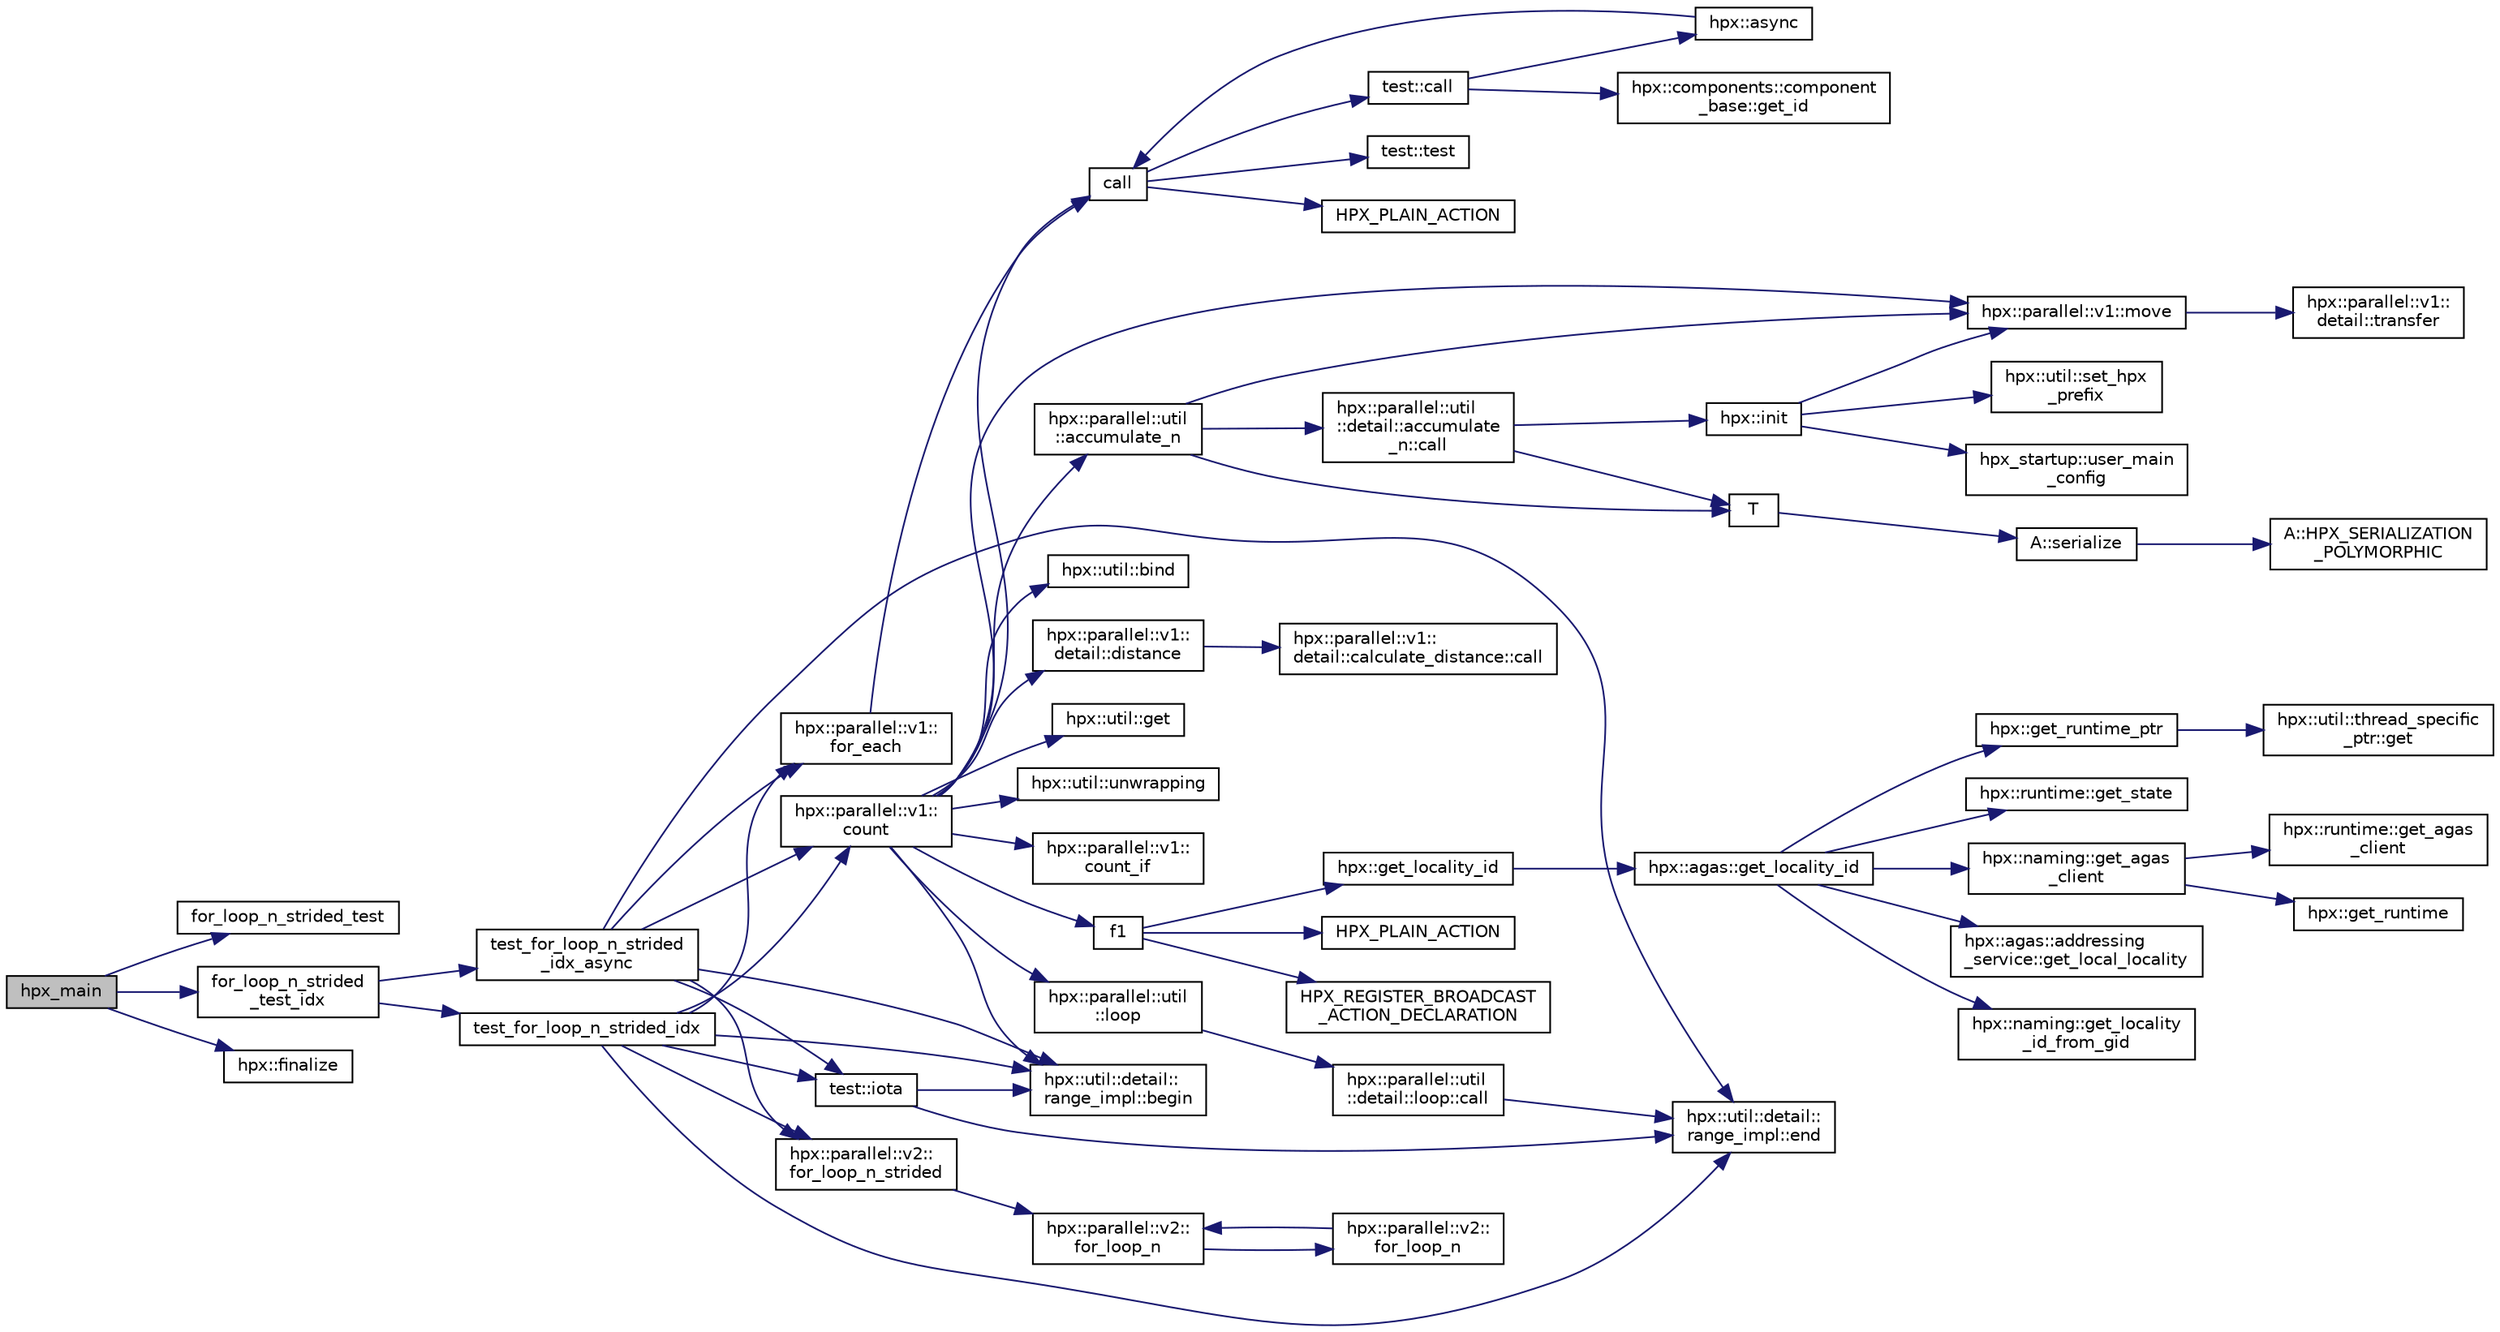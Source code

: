 digraph "hpx_main"
{
  edge [fontname="Helvetica",fontsize="10",labelfontname="Helvetica",labelfontsize="10"];
  node [fontname="Helvetica",fontsize="10",shape=record];
  rankdir="LR";
  Node53 [label="hpx_main",height=0.2,width=0.4,color="black", fillcolor="grey75", style="filled", fontcolor="black"];
  Node53 -> Node54 [color="midnightblue",fontsize="10",style="solid",fontname="Helvetica"];
  Node54 [label="for_loop_n_strided_test",height=0.2,width=0.4,color="black", fillcolor="white", style="filled",URL="$d8/d8f/for__loop__n__strided_8cpp.html#a47706198bcee595c27ff3aa041d811fa"];
  Node53 -> Node55 [color="midnightblue",fontsize="10",style="solid",fontname="Helvetica"];
  Node55 [label="for_loop_n_strided\l_test_idx",height=0.2,width=0.4,color="black", fillcolor="white", style="filled",URL="$d8/d8f/for__loop__n__strided_8cpp.html#ac7cd80504cf918357143cc359ea3ff06"];
  Node55 -> Node56 [color="midnightblue",fontsize="10",style="solid",fontname="Helvetica"];
  Node56 [label="test_for_loop_n_strided_idx",height=0.2,width=0.4,color="black", fillcolor="white", style="filled",URL="$d8/d8f/for__loop__n__strided_8cpp.html#af30960deb447fc912a2d9204c13aa498"];
  Node56 -> Node57 [color="midnightblue",fontsize="10",style="solid",fontname="Helvetica"];
  Node57 [label="test::iota",height=0.2,width=0.4,color="black", fillcolor="white", style="filled",URL="$df/d04/namespacetest.html#abdbbc37e6fb67287495e853a554c493a"];
  Node57 -> Node58 [color="midnightblue",fontsize="10",style="solid",fontname="Helvetica"];
  Node58 [label="hpx::util::detail::\lrange_impl::begin",height=0.2,width=0.4,color="black", fillcolor="white", style="filled",URL="$d4/d4a/namespacehpx_1_1util_1_1detail_1_1range__impl.html#a31e165df2b865cdd961f35ce938db41a"];
  Node57 -> Node59 [color="midnightblue",fontsize="10",style="solid",fontname="Helvetica"];
  Node59 [label="hpx::util::detail::\lrange_impl::end",height=0.2,width=0.4,color="black", fillcolor="white", style="filled",URL="$d4/d4a/namespacehpx_1_1util_1_1detail_1_1range__impl.html#afb2ea48b0902f52ee4d8b764807b4316"];
  Node56 -> Node58 [color="midnightblue",fontsize="10",style="solid",fontname="Helvetica"];
  Node56 -> Node59 [color="midnightblue",fontsize="10",style="solid",fontname="Helvetica"];
  Node56 -> Node60 [color="midnightblue",fontsize="10",style="solid",fontname="Helvetica"];
  Node60 [label="hpx::parallel::v1::\lfor_each",height=0.2,width=0.4,color="black", fillcolor="white", style="filled",URL="$db/db9/namespacehpx_1_1parallel_1_1v1.html#a7669848e3e4ff6cee42c8f645101970f"];
  Node60 -> Node61 [color="midnightblue",fontsize="10",style="solid",fontname="Helvetica"];
  Node61 [label="call",height=0.2,width=0.4,color="black", fillcolor="white", style="filled",URL="$d2/d67/promise__1620_8cpp.html#a58357f0b82bc761e1d0b9091ed563a70"];
  Node61 -> Node62 [color="midnightblue",fontsize="10",style="solid",fontname="Helvetica"];
  Node62 [label="test::test",height=0.2,width=0.4,color="black", fillcolor="white", style="filled",URL="$d8/d89/structtest.html#ab42d5ece712d716b04cb3f686f297a26"];
  Node61 -> Node63 [color="midnightblue",fontsize="10",style="solid",fontname="Helvetica"];
  Node63 [label="HPX_PLAIN_ACTION",height=0.2,width=0.4,color="black", fillcolor="white", style="filled",URL="$d2/d67/promise__1620_8cpp.html#ab96aab827a4b1fcaf66cfe0ba83fef23"];
  Node61 -> Node64 [color="midnightblue",fontsize="10",style="solid",fontname="Helvetica"];
  Node64 [label="test::call",height=0.2,width=0.4,color="black", fillcolor="white", style="filled",URL="$d8/d89/structtest.html#aeb29e7ed6518b9426ccf1344c52620ae"];
  Node64 -> Node65 [color="midnightblue",fontsize="10",style="solid",fontname="Helvetica"];
  Node65 [label="hpx::async",height=0.2,width=0.4,color="black", fillcolor="white", style="filled",URL="$d8/d83/namespacehpx.html#acb7d8e37b73b823956ce144f9a57eaa4"];
  Node65 -> Node61 [color="midnightblue",fontsize="10",style="solid",fontname="Helvetica"];
  Node64 -> Node66 [color="midnightblue",fontsize="10",style="solid",fontname="Helvetica"];
  Node66 [label="hpx::components::component\l_base::get_id",height=0.2,width=0.4,color="black", fillcolor="white", style="filled",URL="$d2/de6/classhpx_1_1components_1_1component__base.html#a4c8fd93514039bdf01c48d66d82b19cd"];
  Node56 -> Node67 [color="midnightblue",fontsize="10",style="solid",fontname="Helvetica"];
  Node67 [label="hpx::parallel::v2::\lfor_loop_n_strided",height=0.2,width=0.4,color="black", fillcolor="white", style="filled",URL="$d2/d62/namespacehpx_1_1parallel_1_1v2.html#aa4c8b229a961f9161b1dfd818309f59a"];
  Node67 -> Node68 [color="midnightblue",fontsize="10",style="solid",fontname="Helvetica"];
  Node68 [label="hpx::parallel::v2::\lfor_loop_n",height=0.2,width=0.4,color="black", fillcolor="white", style="filled",URL="$d2/d62/namespacehpx_1_1parallel_1_1v2.html#a7e65fb50c96e09d2f9ba296726d9f82d"];
  Node68 -> Node69 [color="midnightblue",fontsize="10",style="solid",fontname="Helvetica"];
  Node69 [label="hpx::parallel::v2::\lfor_loop_n",height=0.2,width=0.4,color="black", fillcolor="white", style="filled",URL="$d2/d62/namespacehpx_1_1parallel_1_1v2.html#a752b271ba967b563d9541c26e8758734"];
  Node69 -> Node68 [color="midnightblue",fontsize="10",style="solid",fontname="Helvetica"];
  Node56 -> Node70 [color="midnightblue",fontsize="10",style="solid",fontname="Helvetica"];
  Node70 [label="hpx::parallel::v1::\lcount",height=0.2,width=0.4,color="black", fillcolor="white", style="filled",URL="$db/db9/namespacehpx_1_1parallel_1_1v1.html#a19d058114a2bd44801aab4176b188e23"];
  Node70 -> Node71 [color="midnightblue",fontsize="10",style="solid",fontname="Helvetica"];
  Node71 [label="hpx::parallel::v1::\lcount_if",height=0.2,width=0.4,color="black", fillcolor="white", style="filled",URL="$db/db9/namespacehpx_1_1parallel_1_1v1.html#ad836ff017ec208c2d6388a9b47b05ce0"];
  Node70 -> Node72 [color="midnightblue",fontsize="10",style="solid",fontname="Helvetica"];
  Node72 [label="f1",height=0.2,width=0.4,color="black", fillcolor="white", style="filled",URL="$d8/d8b/broadcast_8cpp.html#a1751fbd41f2529b84514a9dbd767959a"];
  Node72 -> Node73 [color="midnightblue",fontsize="10",style="solid",fontname="Helvetica"];
  Node73 [label="hpx::get_locality_id",height=0.2,width=0.4,color="black", fillcolor="white", style="filled",URL="$d8/d83/namespacehpx.html#a158d7c54a657bb364c1704033010697b",tooltip="Return the number of the locality this function is being called from. "];
  Node73 -> Node74 [color="midnightblue",fontsize="10",style="solid",fontname="Helvetica"];
  Node74 [label="hpx::agas::get_locality_id",height=0.2,width=0.4,color="black", fillcolor="white", style="filled",URL="$dc/d54/namespacehpx_1_1agas.html#a491cc2ddecdf0f1a9129900caa6a4d3e"];
  Node74 -> Node75 [color="midnightblue",fontsize="10",style="solid",fontname="Helvetica"];
  Node75 [label="hpx::get_runtime_ptr",height=0.2,width=0.4,color="black", fillcolor="white", style="filled",URL="$d8/d83/namespacehpx.html#af29daf2bb3e01b4d6495a1742b6cce64"];
  Node75 -> Node76 [color="midnightblue",fontsize="10",style="solid",fontname="Helvetica"];
  Node76 [label="hpx::util::thread_specific\l_ptr::get",height=0.2,width=0.4,color="black", fillcolor="white", style="filled",URL="$d4/d4c/structhpx_1_1util_1_1thread__specific__ptr.html#a3b27d8520710478aa41d1f74206bdba9"];
  Node74 -> Node77 [color="midnightblue",fontsize="10",style="solid",fontname="Helvetica"];
  Node77 [label="hpx::runtime::get_state",height=0.2,width=0.4,color="black", fillcolor="white", style="filled",URL="$d0/d7b/classhpx_1_1runtime.html#ab405f80e060dac95d624520f38b0524c"];
  Node74 -> Node78 [color="midnightblue",fontsize="10",style="solid",fontname="Helvetica"];
  Node78 [label="hpx::naming::get_agas\l_client",height=0.2,width=0.4,color="black", fillcolor="white", style="filled",URL="$d4/dc9/namespacehpx_1_1naming.html#a0408fffd5d34b620712a801b0ae3b032"];
  Node78 -> Node79 [color="midnightblue",fontsize="10",style="solid",fontname="Helvetica"];
  Node79 [label="hpx::get_runtime",height=0.2,width=0.4,color="black", fillcolor="white", style="filled",URL="$d8/d83/namespacehpx.html#aef902cc6c7dd3b9fbadf34d1e850a070"];
  Node78 -> Node80 [color="midnightblue",fontsize="10",style="solid",fontname="Helvetica"];
  Node80 [label="hpx::runtime::get_agas\l_client",height=0.2,width=0.4,color="black", fillcolor="white", style="filled",URL="$d0/d7b/classhpx_1_1runtime.html#aeb5dddd30d6b9861669af8ad44d1a96a"];
  Node74 -> Node81 [color="midnightblue",fontsize="10",style="solid",fontname="Helvetica"];
  Node81 [label="hpx::agas::addressing\l_service::get_local_locality",height=0.2,width=0.4,color="black", fillcolor="white", style="filled",URL="$db/d58/structhpx_1_1agas_1_1addressing__service.html#ab52c19a37c2a7a006c6c15f90ad0539c"];
  Node74 -> Node82 [color="midnightblue",fontsize="10",style="solid",fontname="Helvetica"];
  Node82 [label="hpx::naming::get_locality\l_id_from_gid",height=0.2,width=0.4,color="black", fillcolor="white", style="filled",URL="$d4/dc9/namespacehpx_1_1naming.html#a7fd43037784560bd04fda9b49e33529f"];
  Node72 -> Node83 [color="midnightblue",fontsize="10",style="solid",fontname="Helvetica"];
  Node83 [label="HPX_PLAIN_ACTION",height=0.2,width=0.4,color="black", fillcolor="white", style="filled",URL="$d8/d8b/broadcast_8cpp.html#a19685a0394ce6a99351f7a679f6eeefc"];
  Node72 -> Node84 [color="midnightblue",fontsize="10",style="solid",fontname="Helvetica"];
  Node84 [label="HPX_REGISTER_BROADCAST\l_ACTION_DECLARATION",height=0.2,width=0.4,color="black", fillcolor="white", style="filled",URL="$d7/d38/addressing__service_8cpp.html#a573d764d9cb34eec46a4bdffcf07875f"];
  Node70 -> Node85 [color="midnightblue",fontsize="10",style="solid",fontname="Helvetica"];
  Node85 [label="hpx::parallel::util\l::loop",height=0.2,width=0.4,color="black", fillcolor="white", style="filled",URL="$df/dc6/namespacehpx_1_1parallel_1_1util.html#a3f434e00f42929aac85debb8c5782213"];
  Node85 -> Node86 [color="midnightblue",fontsize="10",style="solid",fontname="Helvetica"];
  Node86 [label="hpx::parallel::util\l::detail::loop::call",height=0.2,width=0.4,color="black", fillcolor="white", style="filled",URL="$da/d06/structhpx_1_1parallel_1_1util_1_1detail_1_1loop.html#a5c5e8dbda782f09cdb7bc2509e3bf09e"];
  Node86 -> Node59 [color="midnightblue",fontsize="10",style="solid",fontname="Helvetica"];
  Node70 -> Node87 [color="midnightblue",fontsize="10",style="solid",fontname="Helvetica"];
  Node87 [label="hpx::util::bind",height=0.2,width=0.4,color="black", fillcolor="white", style="filled",URL="$df/dad/namespacehpx_1_1util.html#ad844caedf82a0173d6909d910c3e48c6"];
  Node70 -> Node88 [color="midnightblue",fontsize="10",style="solid",fontname="Helvetica"];
  Node88 [label="hpx::parallel::v1::move",height=0.2,width=0.4,color="black", fillcolor="white", style="filled",URL="$db/db9/namespacehpx_1_1parallel_1_1v1.html#aa7c4ede081ce786c9d1eb1adff495cfc"];
  Node88 -> Node89 [color="midnightblue",fontsize="10",style="solid",fontname="Helvetica"];
  Node89 [label="hpx::parallel::v1::\ldetail::transfer",height=0.2,width=0.4,color="black", fillcolor="white", style="filled",URL="$d2/ddd/namespacehpx_1_1parallel_1_1v1_1_1detail.html#ab1b56a05e1885ca7cc7ffa1804dd2f3c"];
  Node70 -> Node90 [color="midnightblue",fontsize="10",style="solid",fontname="Helvetica"];
  Node90 [label="hpx::util::get",height=0.2,width=0.4,color="black", fillcolor="white", style="filled",URL="$df/dad/namespacehpx_1_1util.html#a5cbd3c41f03f4d4acaedaa4777e3cc02"];
  Node70 -> Node61 [color="midnightblue",fontsize="10",style="solid",fontname="Helvetica"];
  Node70 -> Node91 [color="midnightblue",fontsize="10",style="solid",fontname="Helvetica"];
  Node91 [label="hpx::parallel::v1::\ldetail::distance",height=0.2,width=0.4,color="black", fillcolor="white", style="filled",URL="$d2/ddd/namespacehpx_1_1parallel_1_1v1_1_1detail.html#a6bea3c6a5f470cad11f27ee6bab4a33f"];
  Node91 -> Node92 [color="midnightblue",fontsize="10",style="solid",fontname="Helvetica"];
  Node92 [label="hpx::parallel::v1::\ldetail::calculate_distance::call",height=0.2,width=0.4,color="black", fillcolor="white", style="filled",URL="$db/dfa/structhpx_1_1parallel_1_1v1_1_1detail_1_1calculate__distance.html#a950a6627830a7d019ac0e734b0a447bf"];
  Node70 -> Node93 [color="midnightblue",fontsize="10",style="solid",fontname="Helvetica"];
  Node93 [label="hpx::util::unwrapping",height=0.2,width=0.4,color="black", fillcolor="white", style="filled",URL="$df/dad/namespacehpx_1_1util.html#a7529d9ac687684c33403cdd1f9cef8e4"];
  Node70 -> Node94 [color="midnightblue",fontsize="10",style="solid",fontname="Helvetica"];
  Node94 [label="hpx::parallel::util\l::accumulate_n",height=0.2,width=0.4,color="black", fillcolor="white", style="filled",URL="$df/dc6/namespacehpx_1_1parallel_1_1util.html#af19f9a2722f97c2247ea5d0dbb5e2d25"];
  Node94 -> Node95 [color="midnightblue",fontsize="10",style="solid",fontname="Helvetica"];
  Node95 [label="hpx::parallel::util\l::detail::accumulate\l_n::call",height=0.2,width=0.4,color="black", fillcolor="white", style="filled",URL="$d8/d3b/structhpx_1_1parallel_1_1util_1_1detail_1_1accumulate__n.html#a765aceb8ab313fc92f7c4aaf70ccca8f"];
  Node95 -> Node96 [color="midnightblue",fontsize="10",style="solid",fontname="Helvetica"];
  Node96 [label="hpx::init",height=0.2,width=0.4,color="black", fillcolor="white", style="filled",URL="$d8/d83/namespacehpx.html#a3c694ea960b47c56b33351ba16e3d76b",tooltip="Main entry point for launching the HPX runtime system. "];
  Node96 -> Node97 [color="midnightblue",fontsize="10",style="solid",fontname="Helvetica"];
  Node97 [label="hpx::util::set_hpx\l_prefix",height=0.2,width=0.4,color="black", fillcolor="white", style="filled",URL="$df/dad/namespacehpx_1_1util.html#ae40a23c1ba0a48d9304dcf717a95793e"];
  Node96 -> Node98 [color="midnightblue",fontsize="10",style="solid",fontname="Helvetica"];
  Node98 [label="hpx_startup::user_main\l_config",height=0.2,width=0.4,color="black", fillcolor="white", style="filled",URL="$d3/dd2/namespacehpx__startup.html#aaac571d88bd3912a4225a23eb3261637"];
  Node96 -> Node88 [color="midnightblue",fontsize="10",style="solid",fontname="Helvetica"];
  Node95 -> Node99 [color="midnightblue",fontsize="10",style="solid",fontname="Helvetica"];
  Node99 [label="T",height=0.2,width=0.4,color="black", fillcolor="white", style="filled",URL="$db/d33/polymorphic__semiintrusive__template_8cpp.html#ad187658f9cb91c1312b39ae7e896f1ea"];
  Node99 -> Node100 [color="midnightblue",fontsize="10",style="solid",fontname="Helvetica"];
  Node100 [label="A::serialize",height=0.2,width=0.4,color="black", fillcolor="white", style="filled",URL="$d7/da0/struct_a.html#a5f5c287cf471e274ed9dda0da1592212"];
  Node100 -> Node101 [color="midnightblue",fontsize="10",style="solid",fontname="Helvetica"];
  Node101 [label="A::HPX_SERIALIZATION\l_POLYMORPHIC",height=0.2,width=0.4,color="black", fillcolor="white", style="filled",URL="$d7/da0/struct_a.html#ada978cc156cebbafddb1f3aa4c01918c"];
  Node94 -> Node88 [color="midnightblue",fontsize="10",style="solid",fontname="Helvetica"];
  Node94 -> Node99 [color="midnightblue",fontsize="10",style="solid",fontname="Helvetica"];
  Node70 -> Node58 [color="midnightblue",fontsize="10",style="solid",fontname="Helvetica"];
  Node55 -> Node102 [color="midnightblue",fontsize="10",style="solid",fontname="Helvetica"];
  Node102 [label="test_for_loop_n_strided\l_idx_async",height=0.2,width=0.4,color="black", fillcolor="white", style="filled",URL="$d8/d8f/for__loop__n__strided_8cpp.html#a0ac8e919b5b1379a68c7e7a2f53ddb9f"];
  Node102 -> Node57 [color="midnightblue",fontsize="10",style="solid",fontname="Helvetica"];
  Node102 -> Node58 [color="midnightblue",fontsize="10",style="solid",fontname="Helvetica"];
  Node102 -> Node59 [color="midnightblue",fontsize="10",style="solid",fontname="Helvetica"];
  Node102 -> Node60 [color="midnightblue",fontsize="10",style="solid",fontname="Helvetica"];
  Node102 -> Node67 [color="midnightblue",fontsize="10",style="solid",fontname="Helvetica"];
  Node102 -> Node70 [color="midnightblue",fontsize="10",style="solid",fontname="Helvetica"];
  Node53 -> Node103 [color="midnightblue",fontsize="10",style="solid",fontname="Helvetica"];
  Node103 [label="hpx::finalize",height=0.2,width=0.4,color="black", fillcolor="white", style="filled",URL="$d8/d83/namespacehpx.html#a8f5d18e423b3ad43e343d1571acd5f64",tooltip="Main function to gracefully terminate the HPX runtime system. "];
}
